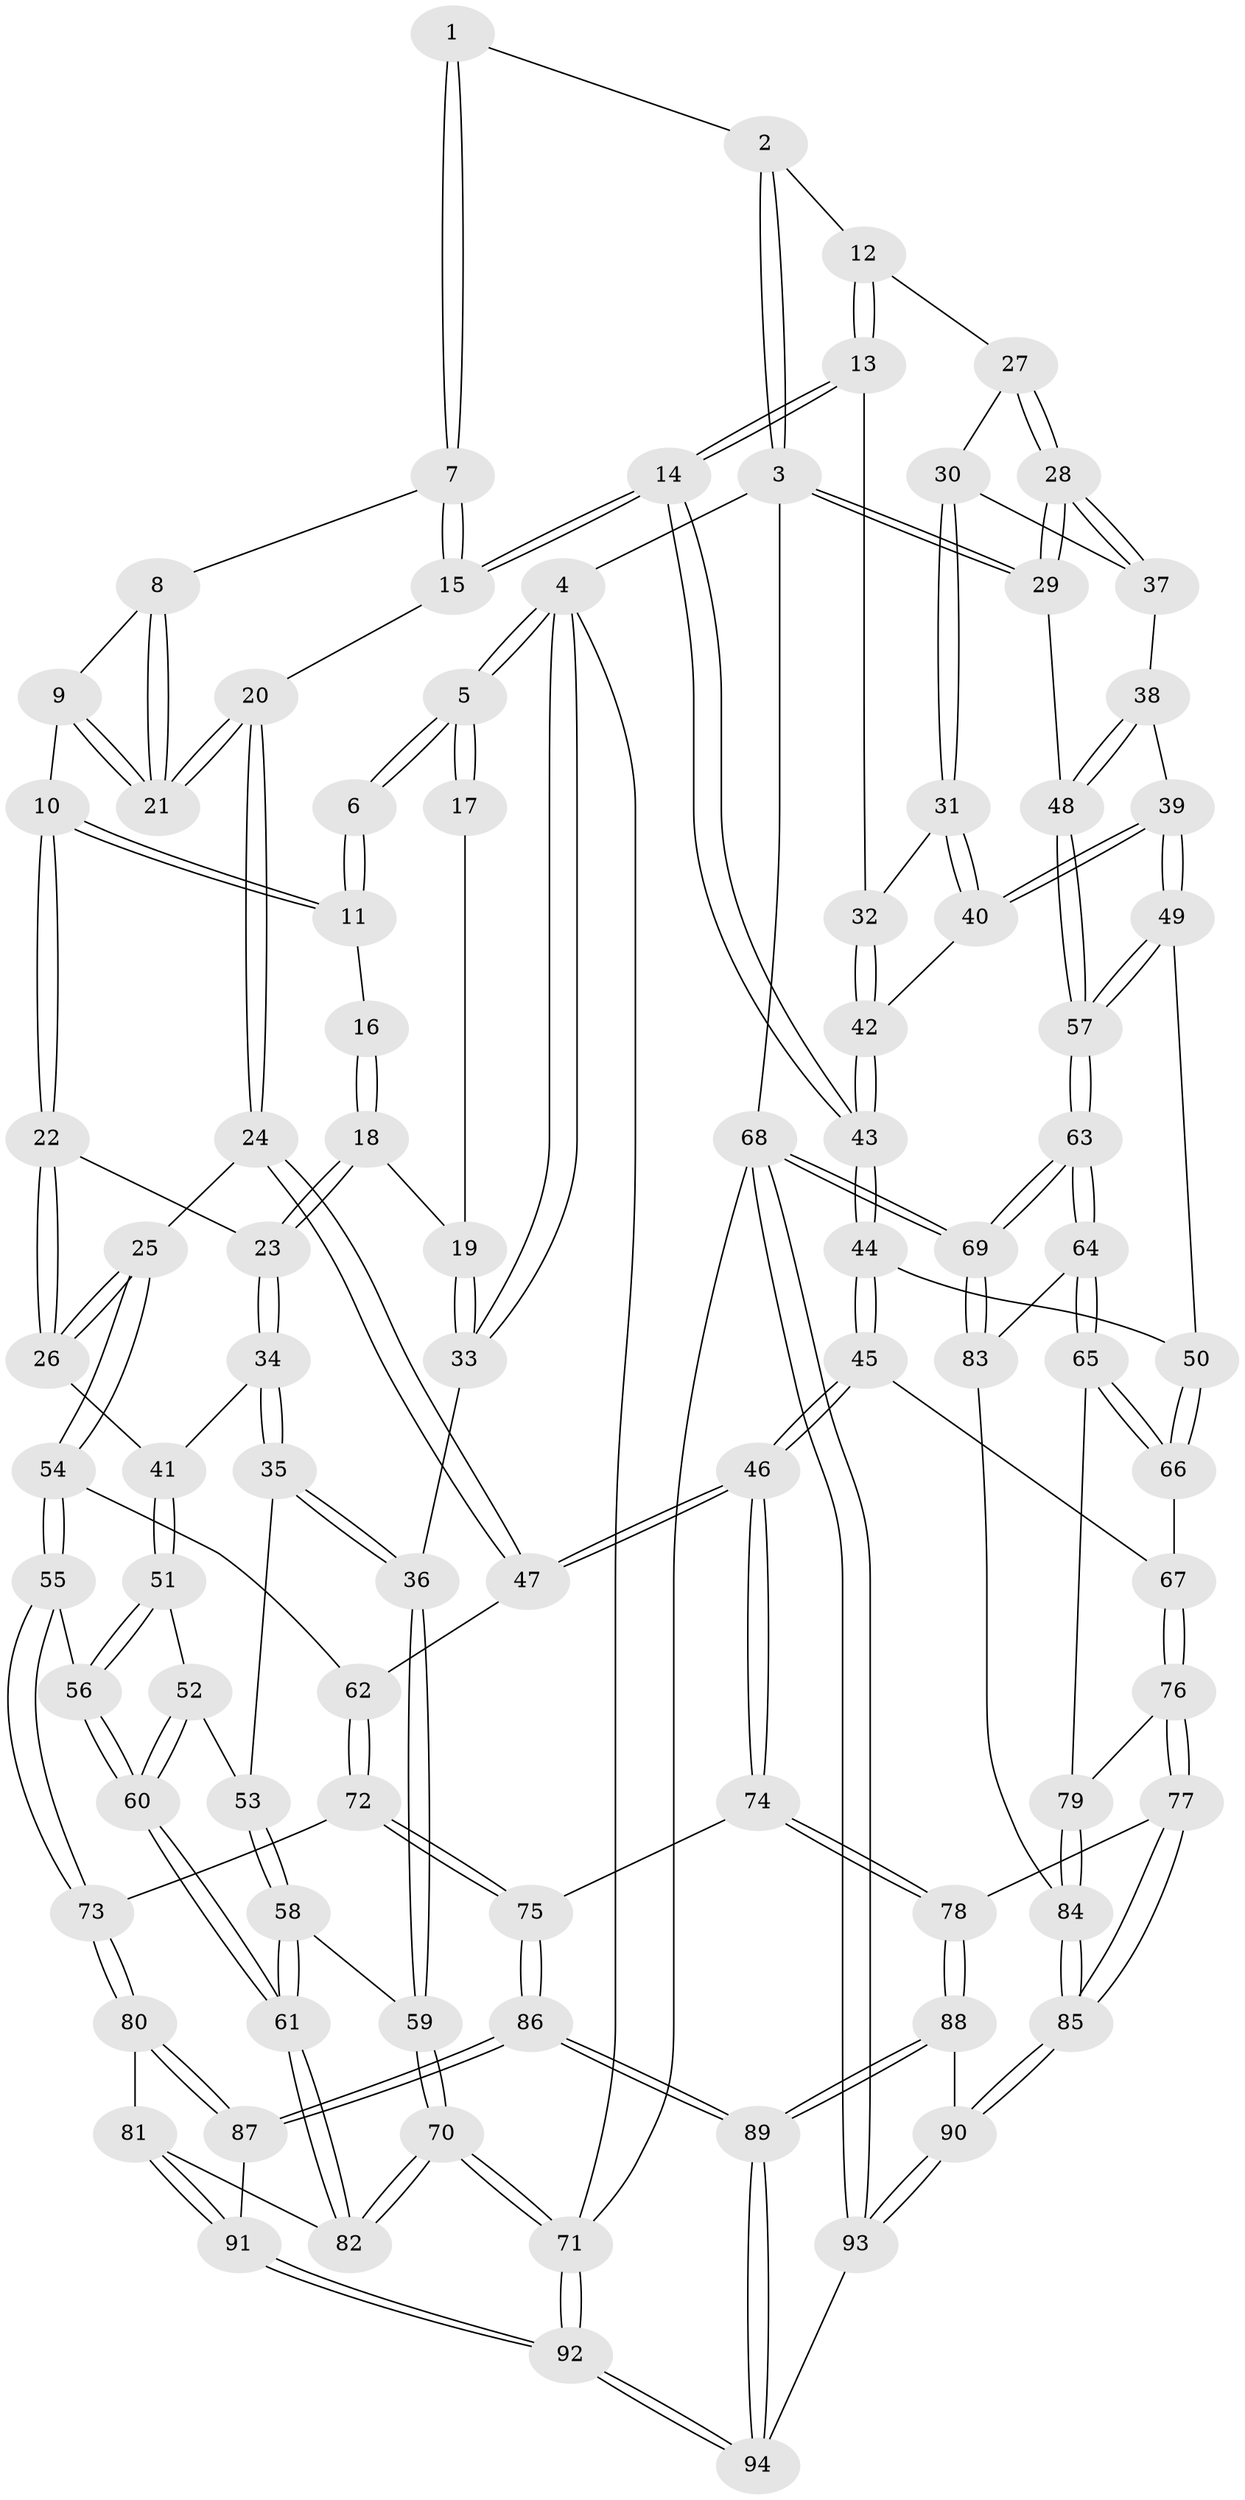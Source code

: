// coarse degree distribution, {5: 0.2702702702702703, 8: 0.02702702702702703, 3: 0.24324324324324326, 4: 0.3783783783783784, 6: 0.05405405405405406, 7: 0.02702702702702703}
// Generated by graph-tools (version 1.1) at 2025/21/03/04/25 18:21:08]
// undirected, 94 vertices, 232 edges
graph export_dot {
graph [start="1"]
  node [color=gray90,style=filled];
  1 [pos="+0.6748548088830283+0"];
  2 [pos="+0.7233225639110623+0"];
  3 [pos="+1+0"];
  4 [pos="+0+0"];
  5 [pos="+0+0"];
  6 [pos="+0.22384492288123414+0"];
  7 [pos="+0.5880911657864699+0.08499541479386818"];
  8 [pos="+0.4797183352933939+0.16778832961608534"];
  9 [pos="+0.3720219762691942+0.17564265180942126"];
  10 [pos="+0.29799524005118283+0.16841481370342934"];
  11 [pos="+0.2752947302420536+0.12104500458118747"];
  12 [pos="+0.8111482574941378+0.18157647155656964"];
  13 [pos="+0.7801434940795834+0.28866527461386104"];
  14 [pos="+0.685270714772996+0.35991048049774776"];
  15 [pos="+0.6029499099776578+0.3294407471205195"];
  16 [pos="+0.15728438276003298+0.18633874437371292"];
  17 [pos="+0.06398036273047018+0.18184078224426908"];
  18 [pos="+0.08726022742900377+0.2932138726028702"];
  19 [pos="+0.08523796511067099+0.29267254404718546"];
  20 [pos="+0.5174077573089073+0.34303323417653026"];
  21 [pos="+0.5141027901889887+0.33413050301423136"];
  22 [pos="+0.29251002328678855+0.23246776081846665"];
  23 [pos="+0.12057873076586946+0.3150551082153111"];
  24 [pos="+0.42332354497365204+0.41389532475414315"];
  25 [pos="+0.3918657147708295+0.4139556073348988"];
  26 [pos="+0.34312996025588455+0.3865019180082594"];
  27 [pos="+0.9703632433201217+0.21122176818457014"];
  28 [pos="+1+0.23741142365507667"];
  29 [pos="+1+0.23549475834485561"];
  30 [pos="+0.9071656299994129+0.3420433675131661"];
  31 [pos="+0.848556242131124+0.34040950925254293"];
  32 [pos="+0.8280464654841728+0.325711026261004"];
  33 [pos="+0+0.35829280635871197"];
  34 [pos="+0.13756149649189053+0.36989049268055935"];
  35 [pos="+0.07252551143118773+0.46362975913282084"];
  36 [pos="+0+0.38253648371092297"];
  37 [pos="+0.9402909166899245+0.34836436184716235"];
  38 [pos="+0.9501686478578613+0.44435825141973767"];
  39 [pos="+0.9086927614440822+0.4785190006479738"];
  40 [pos="+0.8868443403675472+0.45292628515041317"];
  41 [pos="+0.25626794307681217+0.4223387887372759"];
  42 [pos="+0.8198224001065124+0.4511296106157328"];
  43 [pos="+0.6969543881494858+0.46583781254809603"];
  44 [pos="+0.6928527330085229+0.5113846216459447"];
  45 [pos="+0.6682196366371267+0.5573929604561505"];
  46 [pos="+0.6270026280554337+0.5758272693051453"];
  47 [pos="+0.49835576123580894+0.5094603838720014"];
  48 [pos="+1+0.3674072456849105"];
  49 [pos="+0.9075590674312355+0.5029097930981447"];
  50 [pos="+0.8849104364473116+0.5381265039742769"];
  51 [pos="+0.20169298277185577+0.5057599985469818"];
  52 [pos="+0.11597401014049495+0.4973592390536771"];
  53 [pos="+0.08873917841176644+0.48765164895387697"];
  54 [pos="+0.3863811748149946+0.4323384566232636"];
  55 [pos="+0.328346154071913+0.6196589739023899"];
  56 [pos="+0.23490724031605112+0.6237754861602007"];
  57 [pos="+1+0.6110738283844619"];
  58 [pos="+0.045924257138600995+0.602401783925009"];
  59 [pos="+0+0.5781768666841759"];
  60 [pos="+0.15122709519401828+0.6988190916769907"];
  61 [pos="+0.1462093900683662+0.7045478341633499"];
  62 [pos="+0.44111442799516887+0.6211181565282906"];
  63 [pos="+1+0.6832396219328023"];
  64 [pos="+0.9866534933567761+0.6764022282107663"];
  65 [pos="+0.8935494417559325+0.6316284482398576"];
  66 [pos="+0.8924148652411912+0.6282128248755144"];
  67 [pos="+0.677023651366269+0.5669322160510504"];
  68 [pos="+1+1"];
  69 [pos="+1+1"];
  70 [pos="+0+1"];
  71 [pos="+0+1"];
  72 [pos="+0.4311762708731618+0.6417985014684165"];
  73 [pos="+0.37366396699269483+0.6595101842915321"];
  74 [pos="+0.5827434721597774+0.6590483576672126"];
  75 [pos="+0.5603780158363462+0.6743209779594895"];
  76 [pos="+0.7550967707524898+0.6873724398828359"];
  77 [pos="+0.7445254906450903+0.7464513269361303"];
  78 [pos="+0.6776473527718115+0.7732398145953536"];
  79 [pos="+0.8585025791558171+0.6628357371142979"];
  80 [pos="+0.3784927798687078+0.724727448328484"];
  81 [pos="+0.1680909634023116+0.768266002051841"];
  82 [pos="+0.13903978841785125+0.741514487871904"];
  83 [pos="+0.8921466423538759+0.7993103942630004"];
  84 [pos="+0.8507213243384952+0.8089600355403461"];
  85 [pos="+0.8299932168212996+0.8239205705800353"];
  86 [pos="+0.471268296822579+0.8979908092507749"];
  87 [pos="+0.42420989356872557+0.8637496199150968"];
  88 [pos="+0.6453394809864317+0.8390565760087991"];
  89 [pos="+0.47306733079207214+0.9009805758453029"];
  90 [pos="+0.8043160619154385+0.9474359865569705"];
  91 [pos="+0.23562139985977057+0.8558795055824782"];
  92 [pos="+0.03572166144716627+1"];
  93 [pos="+0.8688396207532346+1"];
  94 [pos="+0.4892936919412514+1"];
  1 -- 2;
  1 -- 7;
  1 -- 7;
  2 -- 3;
  2 -- 3;
  2 -- 12;
  3 -- 4;
  3 -- 29;
  3 -- 29;
  3 -- 68;
  4 -- 5;
  4 -- 5;
  4 -- 33;
  4 -- 33;
  4 -- 71;
  5 -- 6;
  5 -- 6;
  5 -- 17;
  5 -- 17;
  6 -- 11;
  6 -- 11;
  7 -- 8;
  7 -- 15;
  7 -- 15;
  8 -- 9;
  8 -- 21;
  8 -- 21;
  9 -- 10;
  9 -- 21;
  9 -- 21;
  10 -- 11;
  10 -- 11;
  10 -- 22;
  10 -- 22;
  11 -- 16;
  12 -- 13;
  12 -- 13;
  12 -- 27;
  13 -- 14;
  13 -- 14;
  13 -- 32;
  14 -- 15;
  14 -- 15;
  14 -- 43;
  14 -- 43;
  15 -- 20;
  16 -- 18;
  16 -- 18;
  17 -- 19;
  18 -- 19;
  18 -- 23;
  18 -- 23;
  19 -- 33;
  19 -- 33;
  20 -- 21;
  20 -- 21;
  20 -- 24;
  20 -- 24;
  22 -- 23;
  22 -- 26;
  22 -- 26;
  23 -- 34;
  23 -- 34;
  24 -- 25;
  24 -- 47;
  24 -- 47;
  25 -- 26;
  25 -- 26;
  25 -- 54;
  25 -- 54;
  26 -- 41;
  27 -- 28;
  27 -- 28;
  27 -- 30;
  28 -- 29;
  28 -- 29;
  28 -- 37;
  28 -- 37;
  29 -- 48;
  30 -- 31;
  30 -- 31;
  30 -- 37;
  31 -- 32;
  31 -- 40;
  31 -- 40;
  32 -- 42;
  32 -- 42;
  33 -- 36;
  34 -- 35;
  34 -- 35;
  34 -- 41;
  35 -- 36;
  35 -- 36;
  35 -- 53;
  36 -- 59;
  36 -- 59;
  37 -- 38;
  38 -- 39;
  38 -- 48;
  38 -- 48;
  39 -- 40;
  39 -- 40;
  39 -- 49;
  39 -- 49;
  40 -- 42;
  41 -- 51;
  41 -- 51;
  42 -- 43;
  42 -- 43;
  43 -- 44;
  43 -- 44;
  44 -- 45;
  44 -- 45;
  44 -- 50;
  45 -- 46;
  45 -- 46;
  45 -- 67;
  46 -- 47;
  46 -- 47;
  46 -- 74;
  46 -- 74;
  47 -- 62;
  48 -- 57;
  48 -- 57;
  49 -- 50;
  49 -- 57;
  49 -- 57;
  50 -- 66;
  50 -- 66;
  51 -- 52;
  51 -- 56;
  51 -- 56;
  52 -- 53;
  52 -- 60;
  52 -- 60;
  53 -- 58;
  53 -- 58;
  54 -- 55;
  54 -- 55;
  54 -- 62;
  55 -- 56;
  55 -- 73;
  55 -- 73;
  56 -- 60;
  56 -- 60;
  57 -- 63;
  57 -- 63;
  58 -- 59;
  58 -- 61;
  58 -- 61;
  59 -- 70;
  59 -- 70;
  60 -- 61;
  60 -- 61;
  61 -- 82;
  61 -- 82;
  62 -- 72;
  62 -- 72;
  63 -- 64;
  63 -- 64;
  63 -- 69;
  63 -- 69;
  64 -- 65;
  64 -- 65;
  64 -- 83;
  65 -- 66;
  65 -- 66;
  65 -- 79;
  66 -- 67;
  67 -- 76;
  67 -- 76;
  68 -- 69;
  68 -- 69;
  68 -- 93;
  68 -- 93;
  68 -- 71;
  69 -- 83;
  69 -- 83;
  70 -- 71;
  70 -- 71;
  70 -- 82;
  70 -- 82;
  71 -- 92;
  71 -- 92;
  72 -- 73;
  72 -- 75;
  72 -- 75;
  73 -- 80;
  73 -- 80;
  74 -- 75;
  74 -- 78;
  74 -- 78;
  75 -- 86;
  75 -- 86;
  76 -- 77;
  76 -- 77;
  76 -- 79;
  77 -- 78;
  77 -- 85;
  77 -- 85;
  78 -- 88;
  78 -- 88;
  79 -- 84;
  79 -- 84;
  80 -- 81;
  80 -- 87;
  80 -- 87;
  81 -- 82;
  81 -- 91;
  81 -- 91;
  83 -- 84;
  84 -- 85;
  84 -- 85;
  85 -- 90;
  85 -- 90;
  86 -- 87;
  86 -- 87;
  86 -- 89;
  86 -- 89;
  87 -- 91;
  88 -- 89;
  88 -- 89;
  88 -- 90;
  89 -- 94;
  89 -- 94;
  90 -- 93;
  90 -- 93;
  91 -- 92;
  91 -- 92;
  92 -- 94;
  92 -- 94;
  93 -- 94;
}
